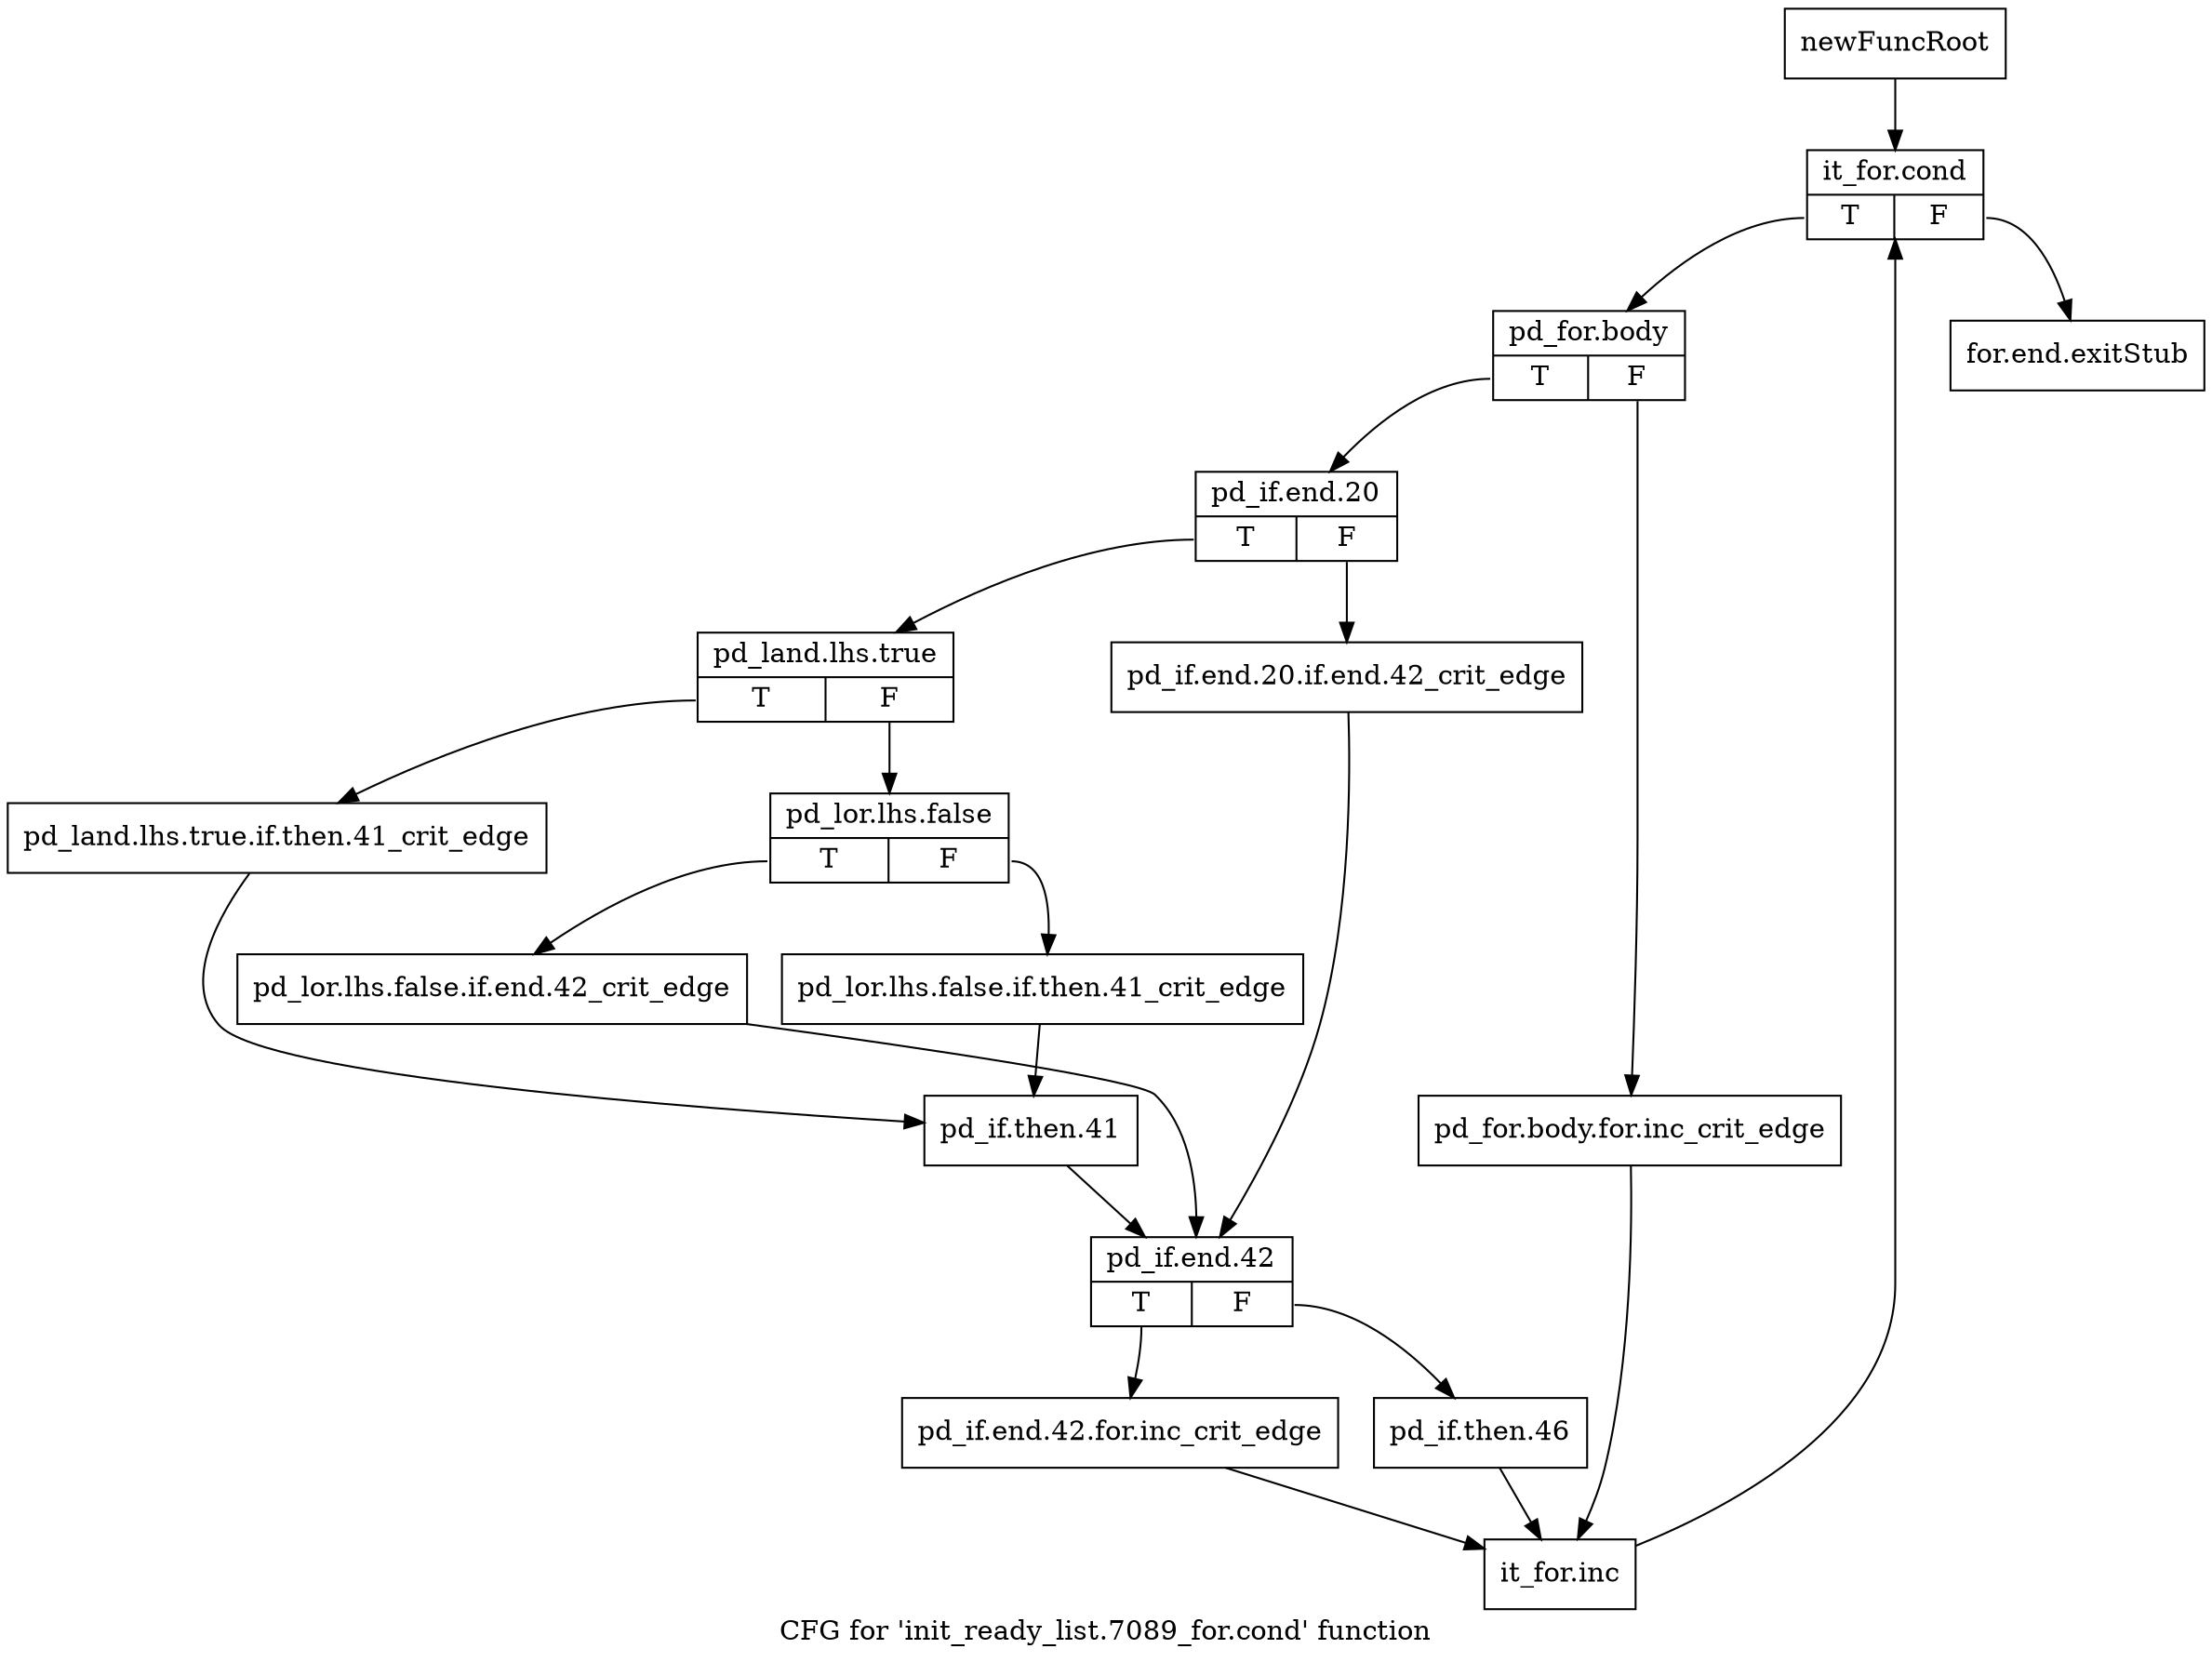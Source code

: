 digraph "CFG for 'init_ready_list.7089_for.cond' function" {
	label="CFG for 'init_ready_list.7089_for.cond' function";

	Node0xc1e4e40 [shape=record,label="{newFuncRoot}"];
	Node0xc1e4e40 -> Node0xc1ea8d0;
	Node0xc1ea880 [shape=record,label="{for.end.exitStub}"];
	Node0xc1ea8d0 [shape=record,label="{it_for.cond|{<s0>T|<s1>F}}"];
	Node0xc1ea8d0:s0 -> Node0xc1ea920;
	Node0xc1ea8d0:s1 -> Node0xc1ea880;
	Node0xc1ea920 [shape=record,label="{pd_for.body|{<s0>T|<s1>F}}"];
	Node0xc1ea920:s0 -> Node0xc1ea9c0;
	Node0xc1ea920:s1 -> Node0xc1ea970;
	Node0xc1ea970 [shape=record,label="{pd_for.body.for.inc_crit_edge}"];
	Node0xc1ea970 -> Node0xc1ebed0;
	Node0xc1ea9c0 [shape=record,label="{pd_if.end.20|{<s0>T|<s1>F}}"];
	Node0xc1ea9c0:s0 -> Node0xc1eaa60;
	Node0xc1ea9c0:s1 -> Node0xc1eaa10;
	Node0xc1eaa10 [shape=record,label="{pd_if.end.20.if.end.42_crit_edge}"];
	Node0xc1eaa10 -> Node0xc1ebde0;
	Node0xc1eaa60 [shape=record,label="{pd_land.lhs.true|{<s0>T|<s1>F}}"];
	Node0xc1eaa60:s0 -> Node0xc1ebd40;
	Node0xc1eaa60:s1 -> Node0xc1eaab0;
	Node0xc1eaab0 [shape=record,label="{pd_lor.lhs.false|{<s0>T|<s1>F}}"];
	Node0xc1eaab0:s0 -> Node0xc1eab50;
	Node0xc1eaab0:s1 -> Node0xc1eab00;
	Node0xc1eab00 [shape=record,label="{pd_lor.lhs.false.if.then.41_crit_edge}"];
	Node0xc1eab00 -> Node0xc1ebd90;
	Node0xc1eab50 [shape=record,label="{pd_lor.lhs.false.if.end.42_crit_edge}"];
	Node0xc1eab50 -> Node0xc1ebde0;
	Node0xc1ebd40 [shape=record,label="{pd_land.lhs.true.if.then.41_crit_edge}"];
	Node0xc1ebd40 -> Node0xc1ebd90;
	Node0xc1ebd90 [shape=record,label="{pd_if.then.41}"];
	Node0xc1ebd90 -> Node0xc1ebde0;
	Node0xc1ebde0 [shape=record,label="{pd_if.end.42|{<s0>T|<s1>F}}"];
	Node0xc1ebde0:s0 -> Node0xc1ebe80;
	Node0xc1ebde0:s1 -> Node0xc1ebe30;
	Node0xc1ebe30 [shape=record,label="{pd_if.then.46}"];
	Node0xc1ebe30 -> Node0xc1ebed0;
	Node0xc1ebe80 [shape=record,label="{pd_if.end.42.for.inc_crit_edge}"];
	Node0xc1ebe80 -> Node0xc1ebed0;
	Node0xc1ebed0 [shape=record,label="{it_for.inc}"];
	Node0xc1ebed0 -> Node0xc1ea8d0;
}
